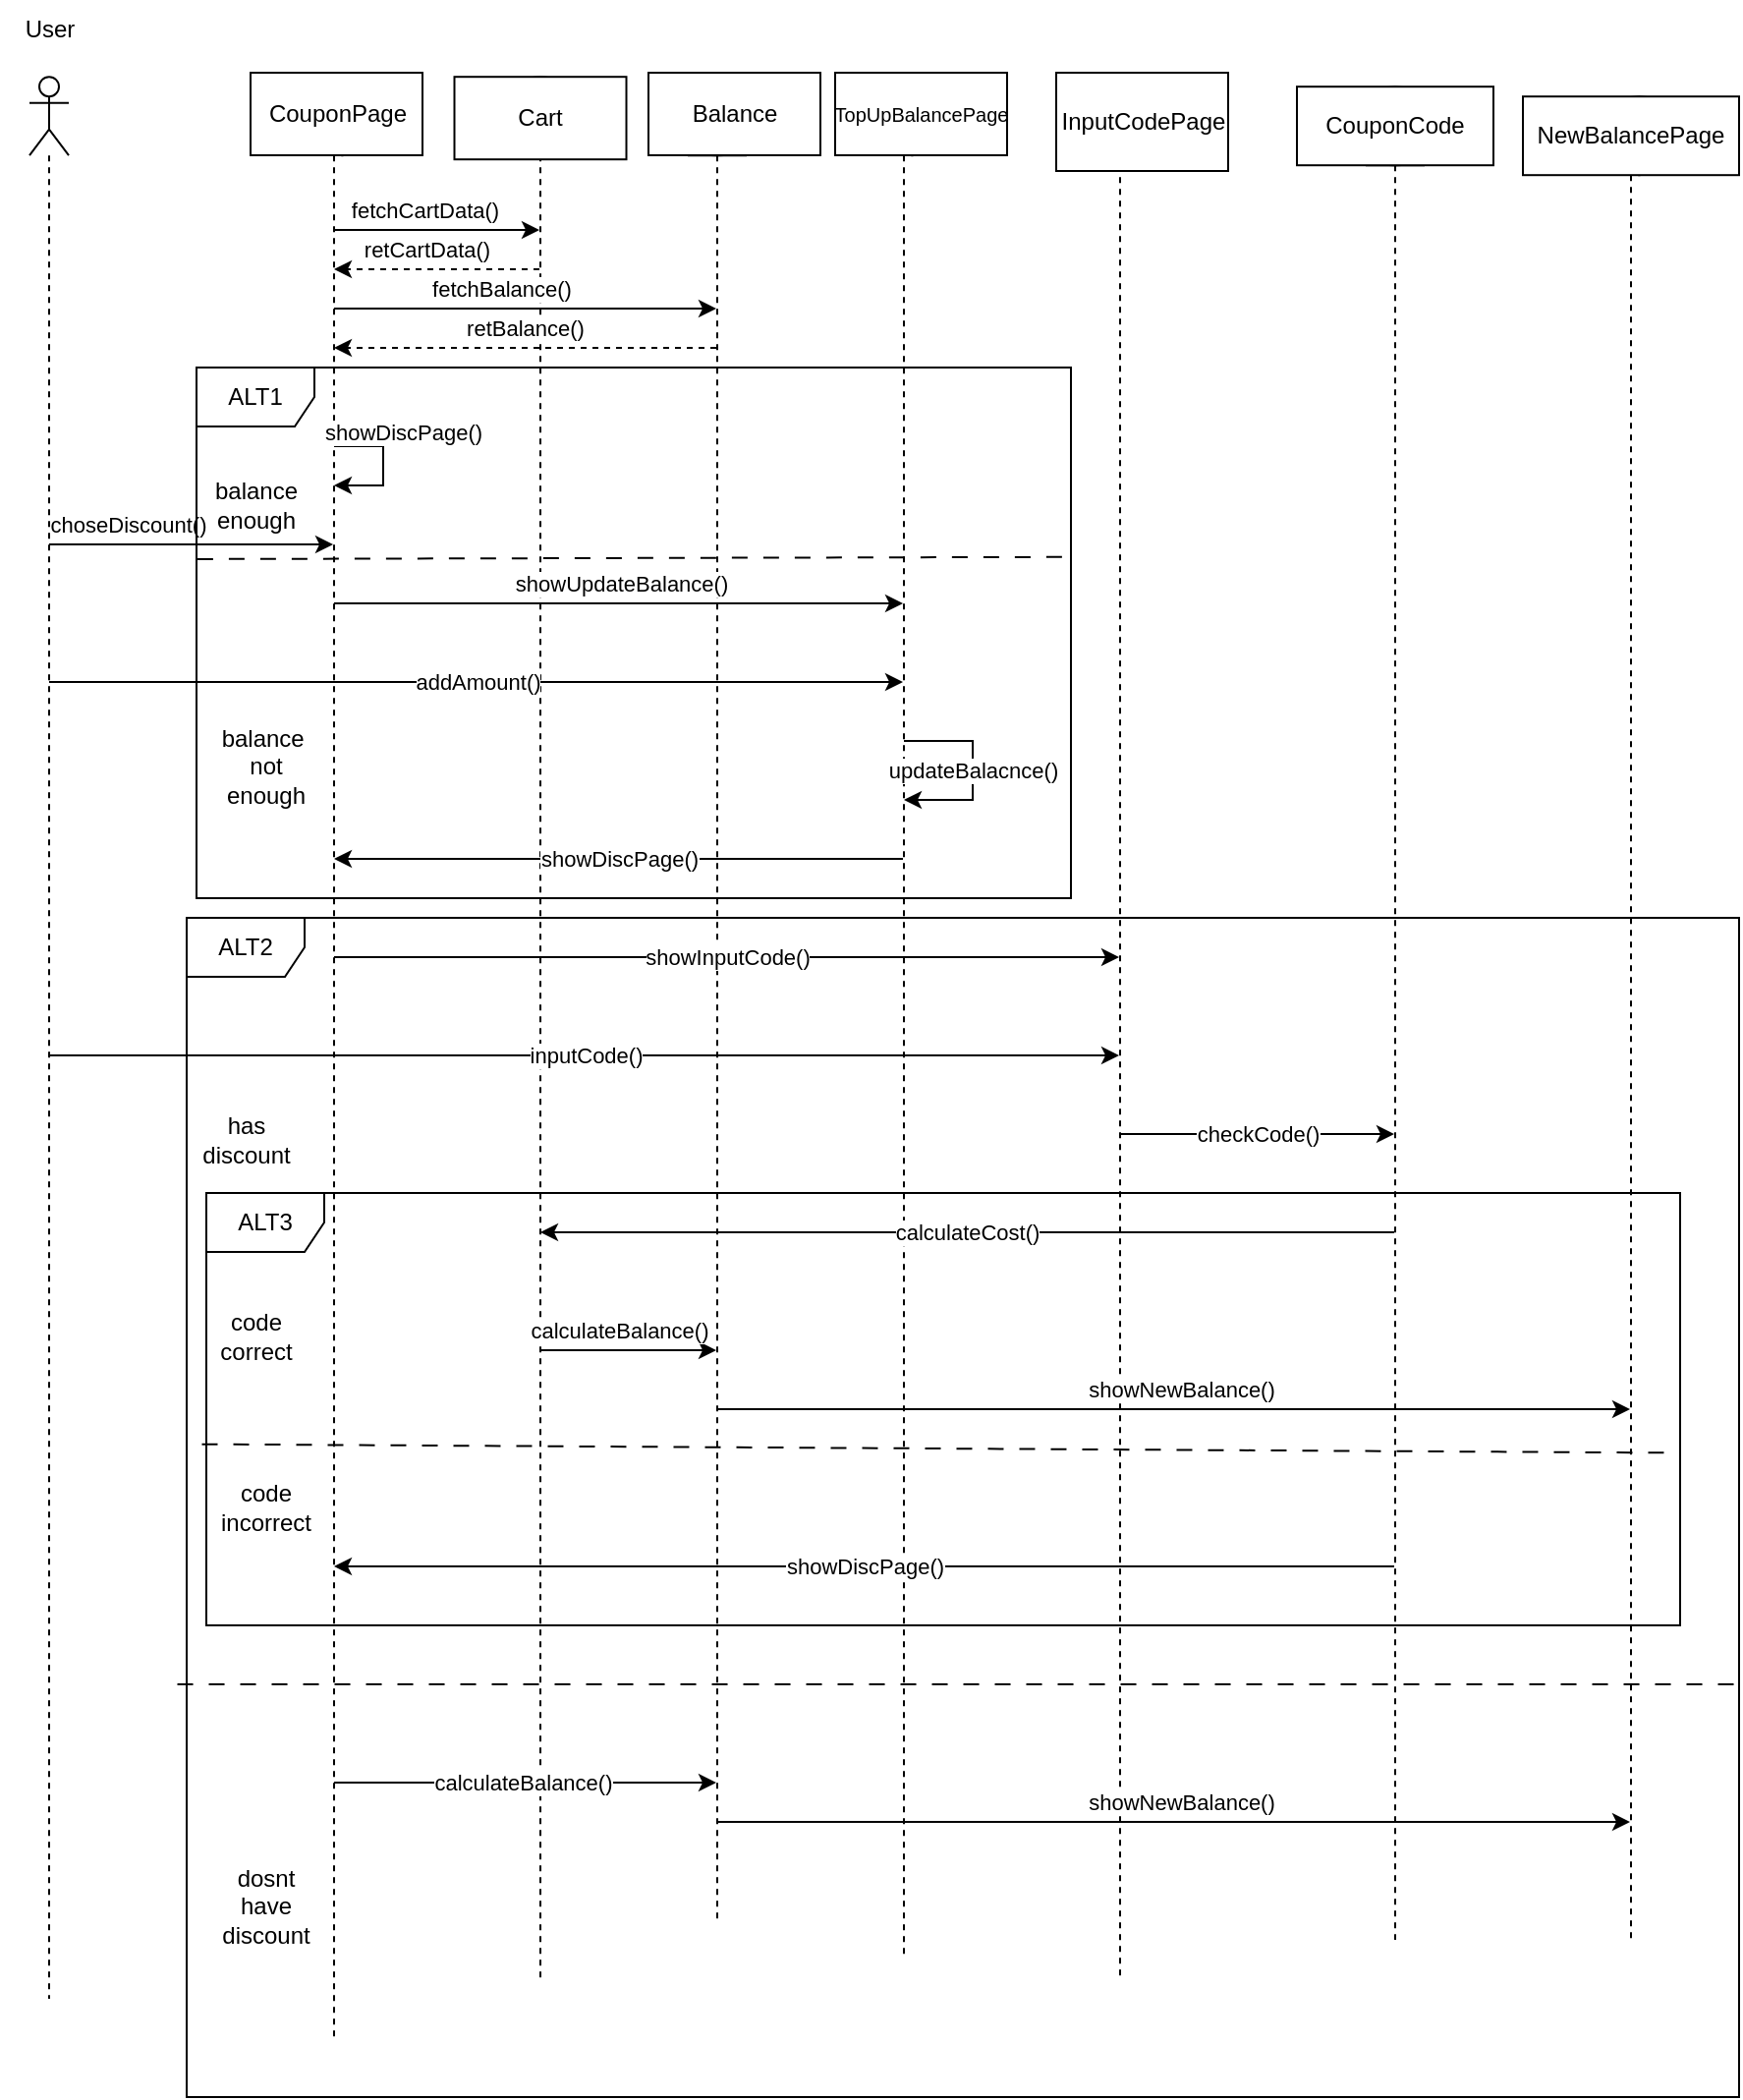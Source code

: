<mxfile version="21.3.4" type="device">
  <diagram name="Σελίδα-1" id="BnoSWtJsCXFxSwUcWtLA">
    <mxGraphModel dx="3293" dy="492" grid="1" gridSize="10" guides="1" tooltips="1" connect="1" arrows="1" fold="1" page="1" pageScale="1" pageWidth="1169" pageHeight="1654" math="0" shadow="0">
      <root>
        <mxCell id="0" />
        <mxCell id="1" parent="0" />
        <mxCell id="31HdHmSfhEkOm9nWRbyw-1" value="" style="shape=umlLifeline;perimeter=lifelinePerimeter;whiteSpace=wrap;html=1;container=1;dropTarget=0;collapsible=0;recursiveResize=0;outlineConnect=0;portConstraint=eastwest;newEdgeStyle={&quot;edgeStyle&quot;:&quot;elbowEdgeStyle&quot;,&quot;elbow&quot;:&quot;vertical&quot;,&quot;curved&quot;:0,&quot;rounded&quot;:0};participant=umlActor;" parent="1" vertex="1">
          <mxGeometry x="-1160" y="62.1" width="20" height="977.9" as="geometry" />
        </mxCell>
        <mxCell id="31HdHmSfhEkOm9nWRbyw-2" value="" style="shape=umlLifeline;perimeter=lifelinePerimeter;whiteSpace=wrap;html=1;container=1;dropTarget=0;collapsible=0;recursiveResize=0;outlineConnect=0;portConstraint=eastwest;newEdgeStyle={&quot;edgeStyle&quot;:&quot;elbowEdgeStyle&quot;,&quot;elbow&quot;:&quot;vertical&quot;,&quot;curved&quot;:0,&quot;rounded&quot;:0};participant=umlBoundary;" parent="1" vertex="1">
          <mxGeometry x="-630" y="67.1" width="50" height="962.9" as="geometry" />
        </mxCell>
        <mxCell id="31HdHmSfhEkOm9nWRbyw-4" value="" style="shape=umlLifeline;perimeter=lifelinePerimeter;whiteSpace=wrap;html=1;container=1;dropTarget=0;collapsible=0;recursiveResize=0;outlineConnect=0;portConstraint=eastwest;newEdgeStyle={&quot;edgeStyle&quot;:&quot;elbowEdgeStyle&quot;,&quot;elbow&quot;:&quot;vertical&quot;,&quot;curved&quot;:0,&quot;rounded&quot;:0};participant=umlBoundary;" parent="1" vertex="1">
          <mxGeometry x="-740" y="62.1" width="50" height="957.9" as="geometry" />
        </mxCell>
        <mxCell id="31HdHmSfhEkOm9nWRbyw-5" value="" style="shape=umlLifeline;perimeter=lifelinePerimeter;whiteSpace=wrap;html=1;container=1;dropTarget=0;collapsible=0;recursiveResize=0;outlineConnect=0;portConstraint=eastwest;newEdgeStyle={&quot;edgeStyle&quot;:&quot;elbowEdgeStyle&quot;,&quot;elbow&quot;:&quot;vertical&quot;,&quot;curved&quot;:0,&quot;rounded&quot;:0};participant=umlBoundary;" parent="1" vertex="1">
          <mxGeometry x="-1030" y="62.1" width="50" height="997.9" as="geometry" />
        </mxCell>
        <mxCell id="31HdHmSfhEkOm9nWRbyw-6" value="" style="shape=umlLifeline;perimeter=lifelinePerimeter;whiteSpace=wrap;html=1;container=1;dropTarget=0;collapsible=0;recursiveResize=0;outlineConnect=0;portConstraint=eastwest;newEdgeStyle={&quot;edgeStyle&quot;:&quot;elbowEdgeStyle&quot;,&quot;elbow&quot;:&quot;vertical&quot;,&quot;curved&quot;:0,&quot;rounded&quot;:0};participant=umlEntity;" parent="1" vertex="1">
          <mxGeometry x="-920" y="62.1" width="40" height="967.9" as="geometry" />
        </mxCell>
        <mxCell id="31HdHmSfhEkOm9nWRbyw-7" value="" style="shape=umlLifeline;perimeter=lifelinePerimeter;whiteSpace=wrap;html=1;container=1;dropTarget=0;collapsible=0;recursiveResize=0;outlineConnect=0;portConstraint=eastwest;newEdgeStyle={&quot;edgeStyle&quot;:&quot;elbowEdgeStyle&quot;,&quot;elbow&quot;:&quot;vertical&quot;,&quot;curved&quot;:0,&quot;rounded&quot;:0};participant=umlEntity;size=40;" parent="1" vertex="1">
          <mxGeometry x="-830" y="62.1" width="40" height="937.9" as="geometry" />
        </mxCell>
        <mxCell id="31HdHmSfhEkOm9nWRbyw-8" value="" style="shape=umlLifeline;perimeter=lifelinePerimeter;whiteSpace=wrap;html=1;container=1;dropTarget=0;collapsible=0;recursiveResize=0;outlineConnect=0;portConstraint=eastwest;newEdgeStyle={&quot;edgeStyle&quot;:&quot;elbowEdgeStyle&quot;,&quot;elbow&quot;:&quot;vertical&quot;,&quot;curved&quot;:0,&quot;rounded&quot;:0};participant=umlBoundary;" parent="1" vertex="1">
          <mxGeometry x="-370" y="72.1" width="50" height="937.9" as="geometry" />
        </mxCell>
        <mxCell id="31HdHmSfhEkOm9nWRbyw-9" value="" style="shape=umlLifeline;perimeter=lifelinePerimeter;whiteSpace=wrap;html=1;container=1;dropTarget=0;collapsible=0;recursiveResize=0;outlineConnect=0;portConstraint=eastwest;newEdgeStyle={&quot;edgeStyle&quot;:&quot;elbowEdgeStyle&quot;,&quot;elbow&quot;:&quot;vertical&quot;,&quot;curved&quot;:0,&quot;rounded&quot;:0};participant=umlEntity;" parent="1" vertex="1">
          <mxGeometry x="-485" y="67.1" width="40" height="942.9" as="geometry" />
        </mxCell>
        <mxCell id="31HdHmSfhEkOm9nWRbyw-18" value="choseDiscount()" style="endArrow=classic;html=1;rounded=0;" parent="1" source="31HdHmSfhEkOm9nWRbyw-1" target="31HdHmSfhEkOm9nWRbyw-5" edge="1">
          <mxGeometry x="-0.437" y="10" width="50" height="50" relative="1" as="geometry">
            <mxPoint x="-810" y="300" as="sourcePoint" />
            <mxPoint x="-760" y="250" as="targetPoint" />
            <Array as="points">
              <mxPoint x="-1080" y="300" />
            </Array>
            <mxPoint x="-1" as="offset" />
          </mxGeometry>
        </mxCell>
        <mxCell id="31HdHmSfhEkOm9nWRbyw-20" value="fetchCartData()" style="endArrow=classic;html=1;rounded=0;" parent="1" source="31HdHmSfhEkOm9nWRbyw-5" target="31HdHmSfhEkOm9nWRbyw-6" edge="1">
          <mxGeometry x="-0.129" y="10" width="50" height="50" relative="1" as="geometry">
            <mxPoint x="-810" y="440" as="sourcePoint" />
            <mxPoint x="-760" y="390" as="targetPoint" />
            <Array as="points">
              <mxPoint x="-950" y="140" />
            </Array>
            <mxPoint as="offset" />
          </mxGeometry>
        </mxCell>
        <mxCell id="31HdHmSfhEkOm9nWRbyw-21" value="retCartData()" style="endArrow=classic;html=1;rounded=0;dashed=1;" parent="1" source="31HdHmSfhEkOm9nWRbyw-6" target="31HdHmSfhEkOm9nWRbyw-5" edge="1">
          <mxGeometry x="0.129" y="-10" width="50" height="50" relative="1" as="geometry">
            <mxPoint x="-810" y="300" as="sourcePoint" />
            <mxPoint x="-760" y="250" as="targetPoint" />
            <Array as="points">
              <mxPoint x="-950" y="160" />
            </Array>
            <mxPoint x="1" as="offset" />
          </mxGeometry>
        </mxCell>
        <mxCell id="31HdHmSfhEkOm9nWRbyw-22" value="fetchBalance()" style="endArrow=classic;html=1;rounded=0;" parent="1" source="31HdHmSfhEkOm9nWRbyw-5" target="31HdHmSfhEkOm9nWRbyw-7" edge="1">
          <mxGeometry x="-0.129" y="10" width="50" height="50" relative="1" as="geometry">
            <mxPoint x="-996" y="270" as="sourcePoint" />
            <mxPoint x="-890" y="270" as="targetPoint" />
            <Array as="points">
              <mxPoint x="-930" y="180" />
            </Array>
            <mxPoint as="offset" />
          </mxGeometry>
        </mxCell>
        <mxCell id="31HdHmSfhEkOm9nWRbyw-23" value="retBalance()" style="endArrow=classic;html=1;rounded=0;dashed=1;" parent="1" source="31HdHmSfhEkOm9nWRbyw-7" target="31HdHmSfhEkOm9nWRbyw-5" edge="1">
          <mxGeometry x="0.018" y="-10" width="50" height="50" relative="1" as="geometry">
            <mxPoint x="-996" y="330" as="sourcePoint" />
            <mxPoint x="-800" y="330" as="targetPoint" />
            <Array as="points">
              <mxPoint x="-890" y="200" />
            </Array>
            <mxPoint x="1" as="offset" />
          </mxGeometry>
        </mxCell>
        <mxCell id="31HdHmSfhEkOm9nWRbyw-27" value="showDiscPage()" style="endArrow=classic;html=1;rounded=0;" parent="1" source="31HdHmSfhEkOm9nWRbyw-5" target="31HdHmSfhEkOm9nWRbyw-5" edge="1">
          <mxGeometry x="-0.218" y="14" width="50" height="50" relative="1" as="geometry">
            <mxPoint x="-810" y="300" as="sourcePoint" />
            <mxPoint x="-760" y="250" as="targetPoint" />
            <Array as="points">
              <mxPoint x="-980" y="250" />
              <mxPoint x="-980" y="270" />
            </Array>
            <mxPoint x="-4" y="-10" as="offset" />
          </mxGeometry>
        </mxCell>
        <mxCell id="31HdHmSfhEkOm9nWRbyw-28" value="showUpdateBalance()" style="endArrow=classic;html=1;rounded=0;" parent="1" source="31HdHmSfhEkOm9nWRbyw-5" target="31HdHmSfhEkOm9nWRbyw-4" edge="1">
          <mxGeometry x="0.005" y="10" width="50" height="50" relative="1" as="geometry">
            <mxPoint x="-810" y="300" as="sourcePoint" />
            <mxPoint x="-760" y="250" as="targetPoint" />
            <Array as="points">
              <mxPoint x="-860" y="330" />
            </Array>
            <mxPoint as="offset" />
          </mxGeometry>
        </mxCell>
        <mxCell id="31HdHmSfhEkOm9nWRbyw-29" value="addAmount()" style="endArrow=classic;html=1;rounded=0;" parent="1" source="31HdHmSfhEkOm9nWRbyw-1" target="31HdHmSfhEkOm9nWRbyw-4" edge="1">
          <mxGeometry width="50" height="50" relative="1" as="geometry">
            <mxPoint x="-810" y="300" as="sourcePoint" />
            <mxPoint x="-760" y="250" as="targetPoint" />
            <Array as="points">
              <mxPoint x="-940" y="370" />
            </Array>
          </mxGeometry>
        </mxCell>
        <mxCell id="31HdHmSfhEkOm9nWRbyw-30" value="updateBalacnce()" style="endArrow=classic;html=1;rounded=0;" parent="1" source="31HdHmSfhEkOm9nWRbyw-4" target="31HdHmSfhEkOm9nWRbyw-4" edge="1">
          <mxGeometry width="50" height="50" relative="1" as="geometry">
            <mxPoint x="-810" y="300" as="sourcePoint" />
            <mxPoint x="-760" y="250" as="targetPoint" />
            <Array as="points">
              <mxPoint x="-680" y="400" />
              <mxPoint x="-680" y="430" />
            </Array>
          </mxGeometry>
        </mxCell>
        <mxCell id="31HdHmSfhEkOm9nWRbyw-32" value="showDiscPage()" style="endArrow=classic;html=1;rounded=0;" parent="1" source="31HdHmSfhEkOm9nWRbyw-4" target="31HdHmSfhEkOm9nWRbyw-5" edge="1">
          <mxGeometry width="50" height="50" relative="1" as="geometry">
            <mxPoint x="-710" y="300" as="sourcePoint" />
            <mxPoint x="-660" y="250" as="targetPoint" />
            <Array as="points">
              <mxPoint x="-850" y="460" />
            </Array>
          </mxGeometry>
        </mxCell>
        <mxCell id="31HdHmSfhEkOm9nWRbyw-34" value="ALT1" style="shape=umlFrame;whiteSpace=wrap;html=1;pointerEvents=0;" parent="1" vertex="1">
          <mxGeometry x="-1075" y="210" width="445" height="270" as="geometry" />
        </mxCell>
        <mxCell id="31HdHmSfhEkOm9nWRbyw-35" value="balance&lt;br&gt;enough" style="text;html=1;align=center;verticalAlign=middle;resizable=0;points=[];autosize=1;strokeColor=none;fillColor=none;" parent="1" vertex="1">
          <mxGeometry x="-1080" y="260" width="70" height="40" as="geometry" />
        </mxCell>
        <mxCell id="31HdHmSfhEkOm9nWRbyw-36" value="balance&amp;nbsp;&lt;br&gt;not&lt;br style=&quot;border-color: var(--border-color);&quot;&gt;enough" style="text;html=1;align=center;verticalAlign=middle;resizable=0;points=[];autosize=1;strokeColor=none;fillColor=none;" parent="1" vertex="1">
          <mxGeometry x="-1075" y="383" width="70" height="60" as="geometry" />
        </mxCell>
        <mxCell id="31HdHmSfhEkOm9nWRbyw-37" value="" style="endArrow=none;dashed=1;html=1;rounded=0;exitX=0.001;exitY=0.361;exitDx=0;exitDy=0;exitPerimeter=0;entryX=1.003;entryY=0.357;entryDx=0;entryDy=0;entryPerimeter=0;dashPattern=8 8;" parent="1" source="31HdHmSfhEkOm9nWRbyw-34" target="31HdHmSfhEkOm9nWRbyw-34" edge="1">
          <mxGeometry width="50" height="50" relative="1" as="geometry">
            <mxPoint x="-710" y="300" as="sourcePoint" />
            <mxPoint x="-660" y="250" as="targetPoint" />
          </mxGeometry>
        </mxCell>
        <mxCell id="31HdHmSfhEkOm9nWRbyw-38" value="showInputCode()" style="endArrow=classic;html=1;rounded=0;" parent="1" source="31HdHmSfhEkOm9nWRbyw-5" target="31HdHmSfhEkOm9nWRbyw-2" edge="1">
          <mxGeometry width="50" height="50" relative="1" as="geometry">
            <mxPoint x="-710" y="440" as="sourcePoint" />
            <mxPoint x="-660" y="390" as="targetPoint" />
            <Array as="points">
              <mxPoint x="-800" y="510" />
            </Array>
          </mxGeometry>
        </mxCell>
        <mxCell id="31HdHmSfhEkOm9nWRbyw-39" value="inputCode()" style="endArrow=classic;html=1;rounded=0;" parent="1" source="31HdHmSfhEkOm9nWRbyw-1" target="31HdHmSfhEkOm9nWRbyw-2" edge="1">
          <mxGeometry width="50" height="50" relative="1" as="geometry">
            <mxPoint x="-710" y="440" as="sourcePoint" />
            <mxPoint x="-660" y="390" as="targetPoint" />
            <Array as="points">
              <mxPoint x="-880" y="560" />
            </Array>
          </mxGeometry>
        </mxCell>
        <mxCell id="31HdHmSfhEkOm9nWRbyw-40" value="checkCode()" style="endArrow=classic;html=1;rounded=0;" parent="1" source="31HdHmSfhEkOm9nWRbyw-2" target="31HdHmSfhEkOm9nWRbyw-9" edge="1">
          <mxGeometry width="50" height="50" relative="1" as="geometry">
            <mxPoint x="-710" y="440" as="sourcePoint" />
            <mxPoint x="-660" y="390" as="targetPoint" />
            <Array as="points">
              <mxPoint x="-540" y="600" />
            </Array>
          </mxGeometry>
        </mxCell>
        <mxCell id="31HdHmSfhEkOm9nWRbyw-41" value="calculateCost()" style="endArrow=classic;html=1;rounded=0;" parent="1" source="31HdHmSfhEkOm9nWRbyw-9" edge="1">
          <mxGeometry width="50" height="50" relative="1" as="geometry">
            <mxPoint x="-710" y="440" as="sourcePoint" />
            <mxPoint x="-900" y="650" as="targetPoint" />
            <Array as="points">
              <mxPoint x="-700" y="650" />
            </Array>
          </mxGeometry>
        </mxCell>
        <mxCell id="31HdHmSfhEkOm9nWRbyw-42" value="calculateBalance()" style="endArrow=classic;html=1;rounded=0;" parent="1" source="31HdHmSfhEkOm9nWRbyw-6" target="31HdHmSfhEkOm9nWRbyw-7" edge="1">
          <mxGeometry x="-0.095" y="10" width="50" height="50" relative="1" as="geometry">
            <mxPoint x="-710" y="440" as="sourcePoint" />
            <mxPoint x="-660" y="390" as="targetPoint" />
            <Array as="points">
              <mxPoint x="-840" y="710" />
            </Array>
            <mxPoint x="-1" as="offset" />
          </mxGeometry>
        </mxCell>
        <mxCell id="31HdHmSfhEkOm9nWRbyw-43" value="showNewBalance()" style="endArrow=classic;html=1;rounded=0;" parent="1" source="31HdHmSfhEkOm9nWRbyw-7" target="31HdHmSfhEkOm9nWRbyw-8" edge="1">
          <mxGeometry x="0.013" y="10" width="50" height="50" relative="1" as="geometry">
            <mxPoint x="-700" y="440" as="sourcePoint" />
            <mxPoint x="-660" y="390" as="targetPoint" />
            <Array as="points">
              <mxPoint x="-620" y="740" />
            </Array>
            <mxPoint as="offset" />
          </mxGeometry>
        </mxCell>
        <mxCell id="31HdHmSfhEkOm9nWRbyw-44" value="calculateBalance()" style="endArrow=classic;html=1;rounded=0;" parent="1" source="31HdHmSfhEkOm9nWRbyw-5" target="31HdHmSfhEkOm9nWRbyw-7" edge="1">
          <mxGeometry x="-0.018" width="50" height="50" relative="1" as="geometry">
            <mxPoint x="-710" y="640" as="sourcePoint" />
            <mxPoint x="-660" y="590" as="targetPoint" />
            <Array as="points">
              <mxPoint x="-890" y="930" />
            </Array>
            <mxPoint as="offset" />
          </mxGeometry>
        </mxCell>
        <mxCell id="31HdHmSfhEkOm9nWRbyw-45" value="showNewBalance()" style="endArrow=classic;html=1;rounded=0;" parent="1" source="31HdHmSfhEkOm9nWRbyw-7" target="31HdHmSfhEkOm9nWRbyw-8" edge="1">
          <mxGeometry x="0.013" y="10" width="50" height="50" relative="1" as="geometry">
            <mxPoint x="-801" y="750" as="sourcePoint" />
            <mxPoint x="-335" y="750" as="targetPoint" />
            <Array as="points">
              <mxPoint x="-620" y="950" />
            </Array>
            <mxPoint as="offset" />
          </mxGeometry>
        </mxCell>
        <mxCell id="31HdHmSfhEkOm9nWRbyw-47" value="showDiscPage()" style="endArrow=classic;html=1;rounded=0;" parent="1" source="31HdHmSfhEkOm9nWRbyw-9" target="31HdHmSfhEkOm9nWRbyw-5" edge="1">
          <mxGeometry width="50" height="50" relative="1" as="geometry">
            <mxPoint x="-710" y="500" as="sourcePoint" />
            <mxPoint x="-900" y="520" as="targetPoint" />
            <Array as="points">
              <mxPoint x="-730" y="820" />
            </Array>
          </mxGeometry>
        </mxCell>
        <mxCell id="31HdHmSfhEkOm9nWRbyw-49" value="ALT2" style="shape=umlFrame;whiteSpace=wrap;html=1;pointerEvents=0;" parent="1" vertex="1">
          <mxGeometry x="-1080" y="490" width="790" height="600" as="geometry" />
        </mxCell>
        <mxCell id="31HdHmSfhEkOm9nWRbyw-50" value="" style="endArrow=none;dashed=1;html=1;rounded=0;exitX=-0.006;exitY=0.65;exitDx=0;exitDy=0;exitPerimeter=0;entryX=0.999;entryY=0.65;entryDx=0;entryDy=0;entryPerimeter=0;dashPattern=8 8;" parent="1" source="31HdHmSfhEkOm9nWRbyw-49" target="31HdHmSfhEkOm9nWRbyw-49" edge="1">
          <mxGeometry width="50" height="50" relative="1" as="geometry">
            <mxPoint x="-710" y="710" as="sourcePoint" />
            <mxPoint x="-660" y="660" as="targetPoint" />
          </mxGeometry>
        </mxCell>
        <mxCell id="31HdHmSfhEkOm9nWRbyw-51" value="dosnt&lt;br&gt;have&lt;br&gt;discount" style="text;html=1;align=center;verticalAlign=middle;resizable=0;points=[];autosize=1;strokeColor=none;fillColor=none;" parent="1" vertex="1">
          <mxGeometry x="-1075" y="963" width="70" height="60" as="geometry" />
        </mxCell>
        <mxCell id="31HdHmSfhEkOm9nWRbyw-52" value="has&lt;br&gt;discount" style="text;html=1;align=center;verticalAlign=middle;resizable=0;points=[];autosize=1;strokeColor=none;fillColor=none;" parent="1" vertex="1">
          <mxGeometry x="-1085" y="583" width="70" height="40" as="geometry" />
        </mxCell>
        <mxCell id="31HdHmSfhEkOm9nWRbyw-53" value="ALT3" style="shape=umlFrame;whiteSpace=wrap;html=1;pointerEvents=0;" parent="1" vertex="1">
          <mxGeometry x="-1070" y="630" width="750" height="220" as="geometry" />
        </mxCell>
        <mxCell id="31HdHmSfhEkOm9nWRbyw-54" value="" style="endArrow=none;dashed=1;html=1;rounded=0;exitX=-0.003;exitY=0.581;exitDx=0;exitDy=0;exitPerimeter=0;entryX=0.999;entryY=0.601;entryDx=0;entryDy=0;entryPerimeter=0;strokeColor=default;dashPattern=8 8;" parent="1" source="31HdHmSfhEkOm9nWRbyw-53" target="31HdHmSfhEkOm9nWRbyw-53" edge="1">
          <mxGeometry width="50" height="50" relative="1" as="geometry">
            <mxPoint x="-710" y="860" as="sourcePoint" />
            <mxPoint x="-660" y="810" as="targetPoint" />
          </mxGeometry>
        </mxCell>
        <mxCell id="31HdHmSfhEkOm9nWRbyw-55" value="code&lt;br&gt;correct" style="text;html=1;align=center;verticalAlign=middle;resizable=0;points=[];autosize=1;strokeColor=none;fillColor=none;" parent="1" vertex="1">
          <mxGeometry x="-1075" y="683" width="60" height="40" as="geometry" />
        </mxCell>
        <mxCell id="31HdHmSfhEkOm9nWRbyw-56" value="code&lt;br&gt;incorrect" style="text;html=1;align=center;verticalAlign=middle;resizable=0;points=[];autosize=1;strokeColor=none;fillColor=none;" parent="1" vertex="1">
          <mxGeometry x="-1075" y="770" width="70" height="40" as="geometry" />
        </mxCell>
        <mxCell id="6JGzFTCNmnn3GcL516Cp-1" value="User" style="text;html=1;align=center;verticalAlign=middle;resizable=0;points=[];autosize=1;strokeColor=none;fillColor=none;" vertex="1" parent="1">
          <mxGeometry x="-1175" y="23" width="50" height="30" as="geometry" />
        </mxCell>
        <mxCell id="6JGzFTCNmnn3GcL516Cp-2" value="CouponPage" style="rounded=0;whiteSpace=wrap;html=1;" vertex="1" parent="1">
          <mxGeometry x="-1047.5" y="60" width="87.5" height="42" as="geometry" />
        </mxCell>
        <mxCell id="6JGzFTCNmnn3GcL516Cp-3" value="Cart" style="rounded=0;whiteSpace=wrap;html=1;" vertex="1" parent="1">
          <mxGeometry x="-943.75" y="62.1" width="87.5" height="42" as="geometry" />
        </mxCell>
        <mxCell id="6JGzFTCNmnn3GcL516Cp-4" value="Balance" style="rounded=0;whiteSpace=wrap;html=1;" vertex="1" parent="1">
          <mxGeometry x="-845" y="60" width="87.5" height="42" as="geometry" />
        </mxCell>
        <mxCell id="6JGzFTCNmnn3GcL516Cp-5" value="TopUpBalancePage" style="rounded=0;whiteSpace=wrap;html=1;fontSize=10;" vertex="1" parent="1">
          <mxGeometry x="-750" y="60" width="87.5" height="42" as="geometry" />
        </mxCell>
        <mxCell id="6JGzFTCNmnn3GcL516Cp-6" value="InputCodePage" style="rounded=0;whiteSpace=wrap;html=1;" vertex="1" parent="1">
          <mxGeometry x="-637.5" y="60" width="87.5" height="50" as="geometry" />
        </mxCell>
        <mxCell id="6JGzFTCNmnn3GcL516Cp-7" value="CouponCode" style="rounded=0;whiteSpace=wrap;html=1;" vertex="1" parent="1">
          <mxGeometry x="-515" y="67.1" width="100" height="40" as="geometry" />
        </mxCell>
        <mxCell id="6JGzFTCNmnn3GcL516Cp-8" value="NewBalancePage" style="rounded=0;whiteSpace=wrap;html=1;" vertex="1" parent="1">
          <mxGeometry x="-400" y="72.1" width="110" height="40" as="geometry" />
        </mxCell>
      </root>
    </mxGraphModel>
  </diagram>
</mxfile>
